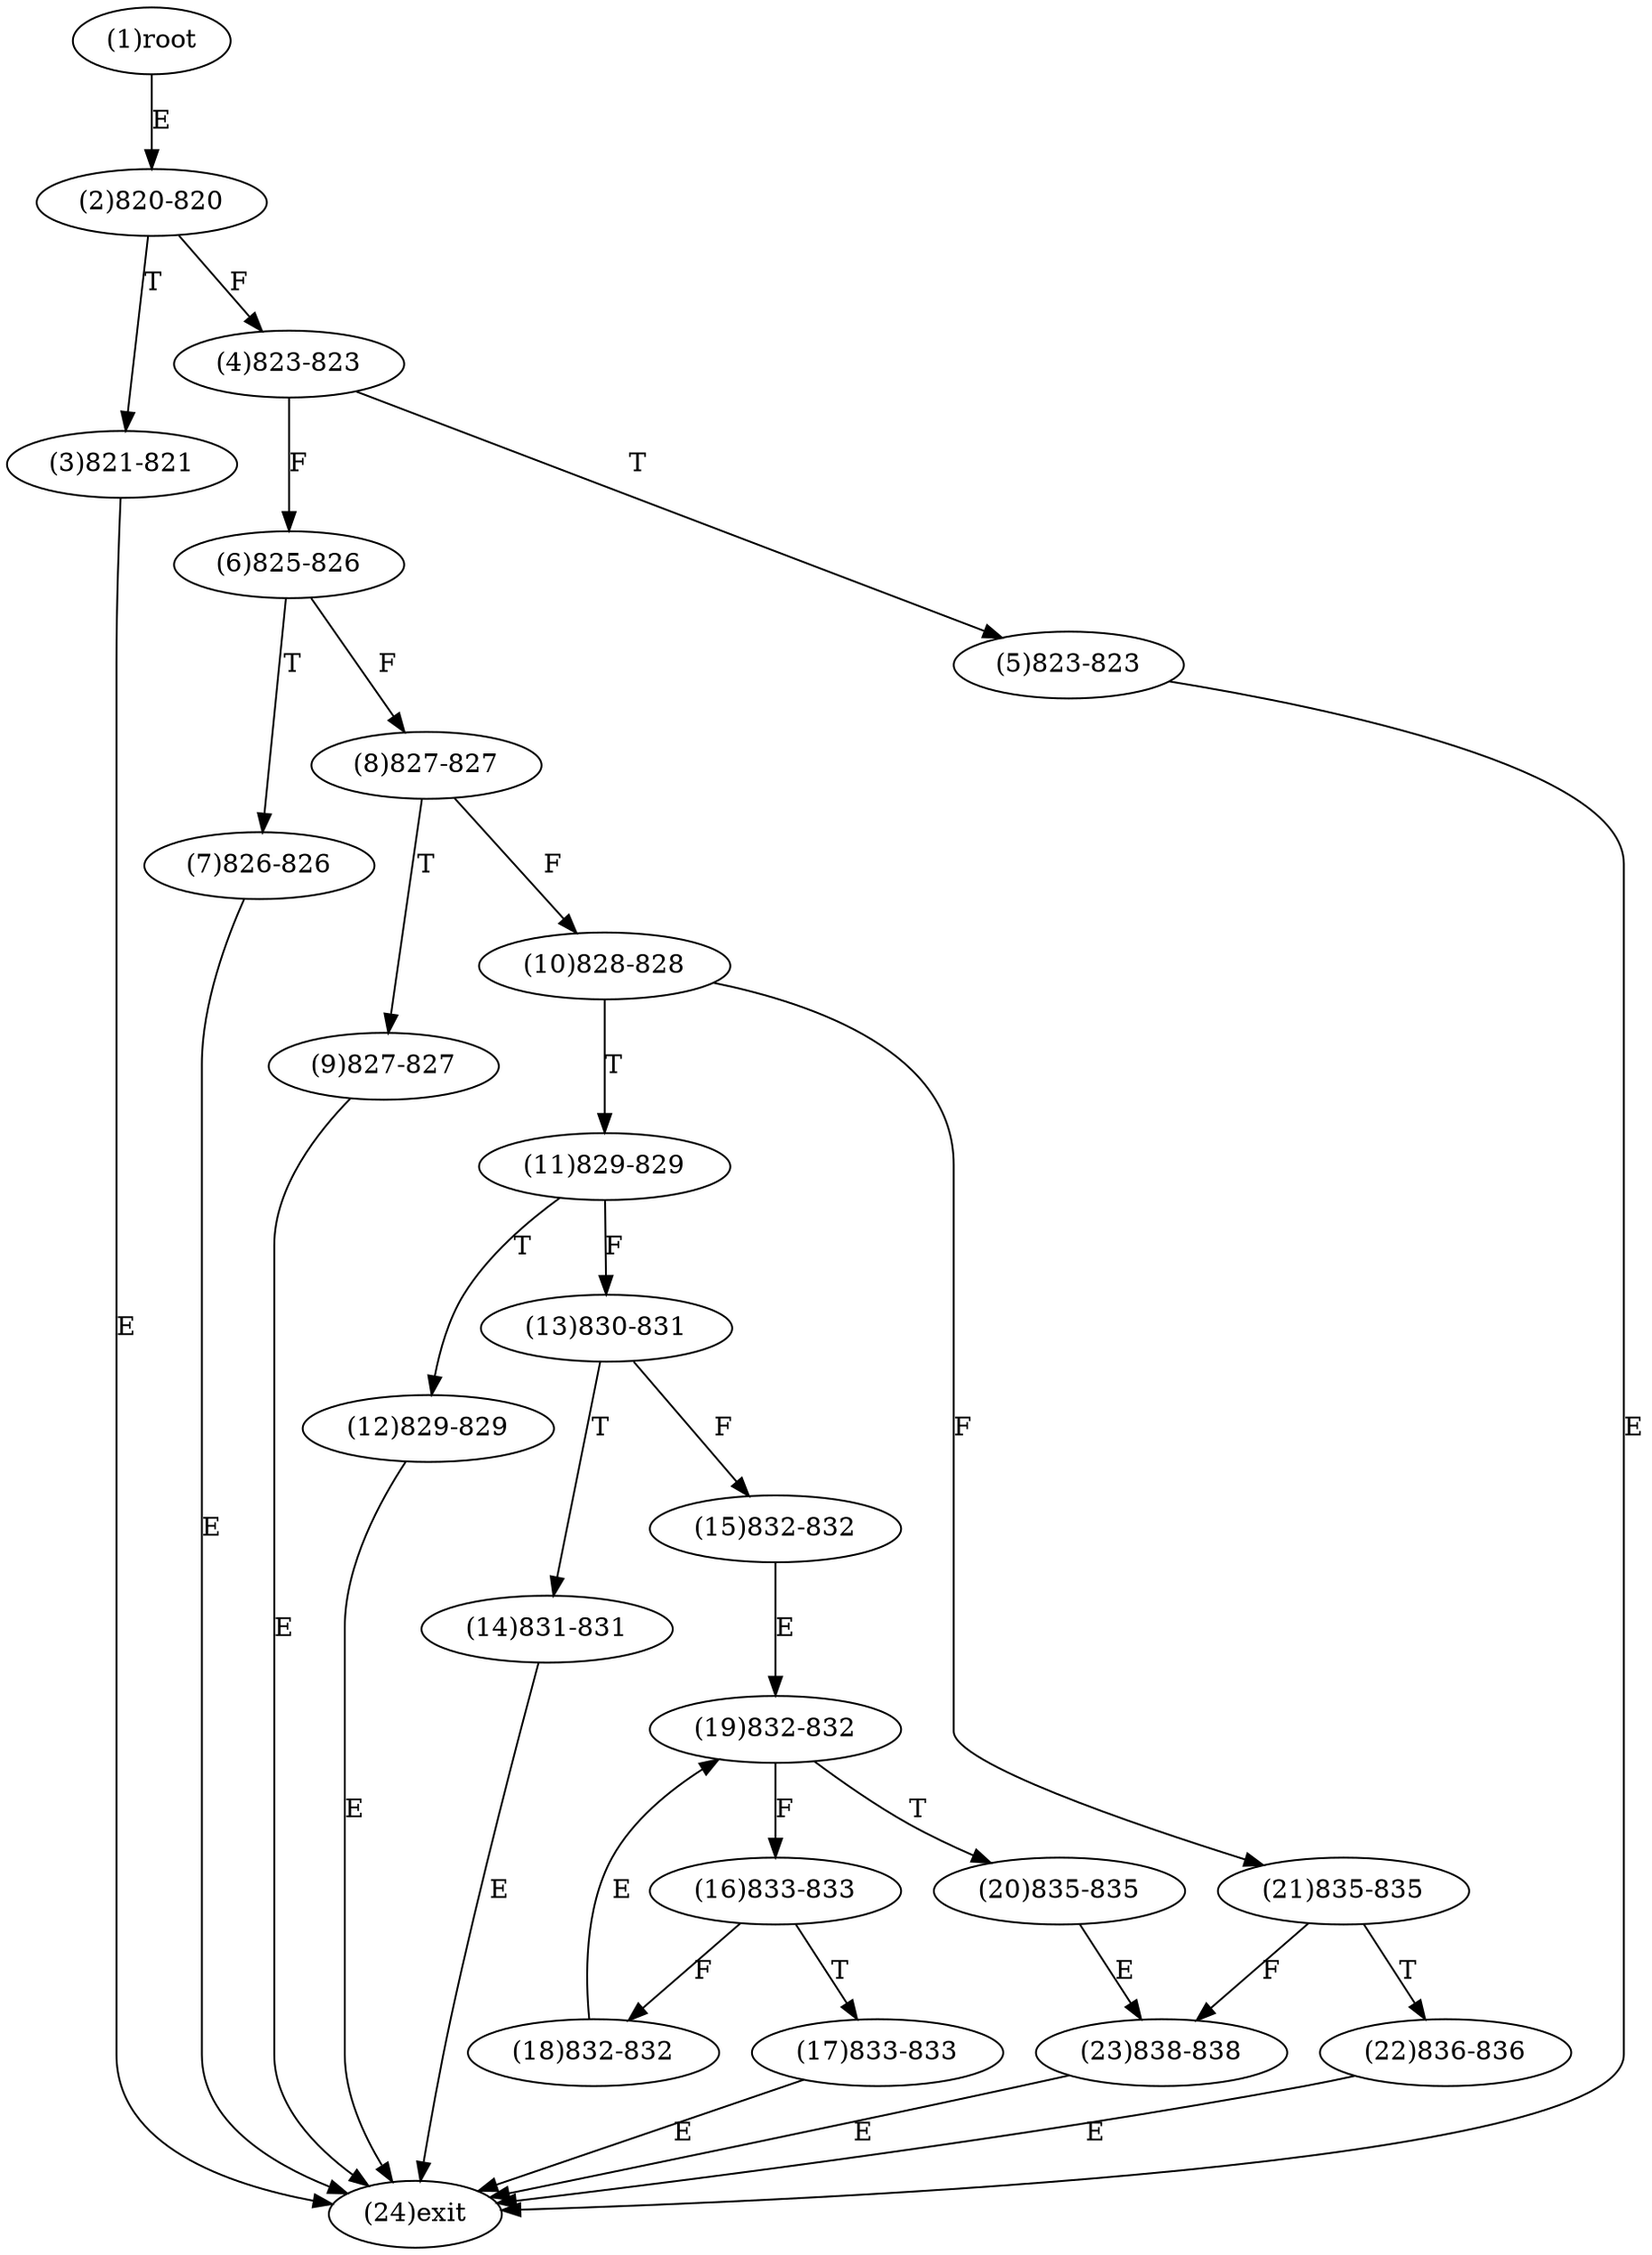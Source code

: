 digraph "" { 
1[ label="(1)root"];
2[ label="(2)820-820"];
3[ label="(3)821-821"];
4[ label="(4)823-823"];
5[ label="(5)823-823"];
6[ label="(6)825-826"];
7[ label="(7)826-826"];
8[ label="(8)827-827"];
9[ label="(9)827-827"];
10[ label="(10)828-828"];
11[ label="(11)829-829"];
12[ label="(12)829-829"];
13[ label="(13)830-831"];
14[ label="(14)831-831"];
15[ label="(15)832-832"];
17[ label="(17)833-833"];
16[ label="(16)833-833"];
19[ label="(19)832-832"];
18[ label="(18)832-832"];
21[ label="(21)835-835"];
20[ label="(20)835-835"];
23[ label="(23)838-838"];
22[ label="(22)836-836"];
24[ label="(24)exit"];
1->2[ label="E"];
2->4[ label="F"];
2->3[ label="T"];
3->24[ label="E"];
4->6[ label="F"];
4->5[ label="T"];
5->24[ label="E"];
6->8[ label="F"];
6->7[ label="T"];
7->24[ label="E"];
8->10[ label="F"];
8->9[ label="T"];
9->24[ label="E"];
10->21[ label="F"];
10->11[ label="T"];
11->13[ label="F"];
11->12[ label="T"];
12->24[ label="E"];
13->15[ label="F"];
13->14[ label="T"];
14->24[ label="E"];
15->19[ label="E"];
16->18[ label="F"];
16->17[ label="T"];
17->24[ label="E"];
18->19[ label="E"];
19->16[ label="F"];
19->20[ label="T"];
20->23[ label="E"];
21->23[ label="F"];
21->22[ label="T"];
22->24[ label="E"];
23->24[ label="E"];
}